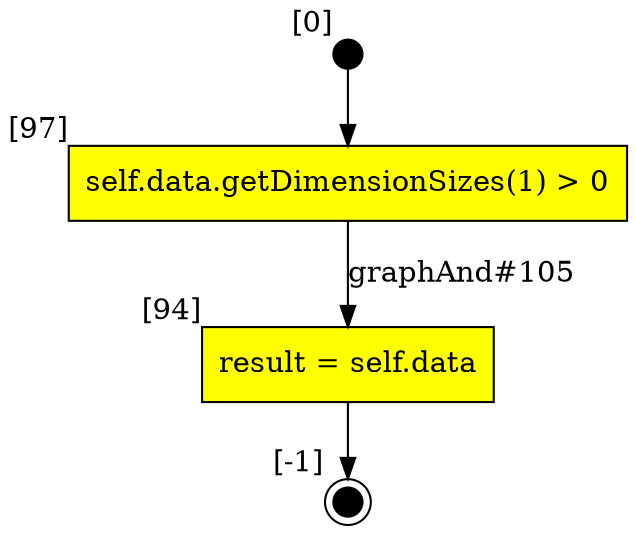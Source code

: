 digraph CLG {
  96 [style=filled, fillcolor=black, shape="circle", label="", fixedsize=true, width=.2, height=.2, xlabel="[0]"];
  97 [shape="box", label="self.data.getDimensionSizes(1) > 0", style=filled, fillcolor=yellow, xlabel="[97]"];
  94 [shape="box", label="result = self.data", style=filled, fillcolor=yellow, xlabel="[94]"];
  95 [style=filled, fillcolor=black, shape="doublecircle", label="", fixedsize=true, width=.2, height=.2, xlabel="[-1]"];
  94 -> 95;
  96 -> 97;
  97 -> 94[label="graphAnd#105"];
}
